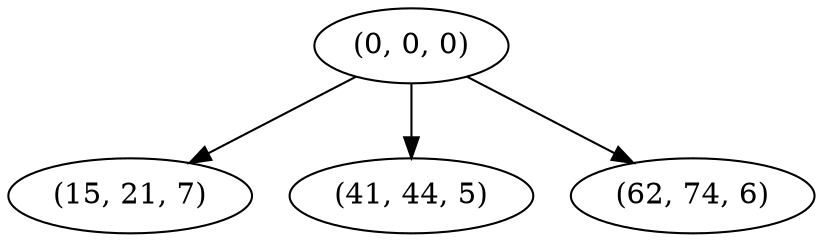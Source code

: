 digraph tree {
    "(0, 0, 0)";
    "(15, 21, 7)";
    "(41, 44, 5)";
    "(62, 74, 6)";
    "(0, 0, 0)" -> "(15, 21, 7)";
    "(0, 0, 0)" -> "(41, 44, 5)";
    "(0, 0, 0)" -> "(62, 74, 6)";
}
